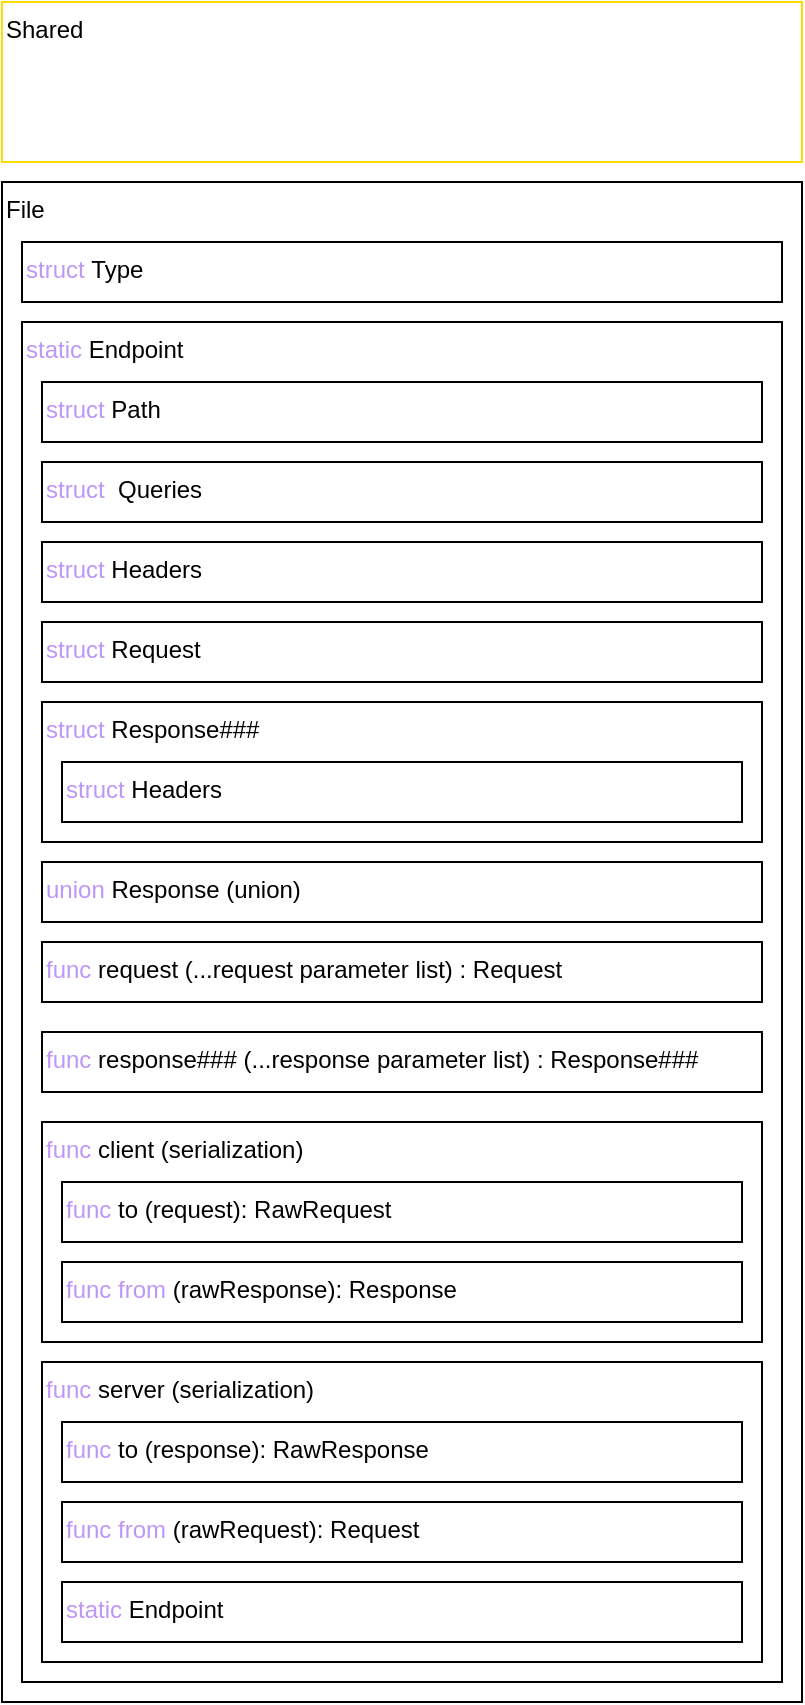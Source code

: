 <mxfile>
    <diagram name="Page-1" id="0JkmHoqKAVIImyu0CGQ1">
        <mxGraphModel dx="912" dy="475" grid="1" gridSize="10" guides="1" tooltips="1" connect="1" arrows="1" fold="1" page="1" pageScale="1" pageWidth="827" pageHeight="1169" background="none" math="0" shadow="0">
            <root>
                <mxCell id="0"/>
                <mxCell id="1" parent="0"/>
                <mxCell id="hgIAx-ZCjix9j8izKX2Y-2" value="Shared" style="rounded=0;align=left;labelPosition=center;verticalLabelPosition=middle;verticalAlign=top;labelBackgroundColor=none;labelBorderColor=none;textShadow=0;whiteSpace=wrap;html=1;fillColor=none;strokeColor=#FCDF00;gradientColor=none;" parent="1" vertex="1">
                    <mxGeometry x="40" y="40" width="400" height="80" as="geometry"/>
                </mxCell>
                <mxCell id="hgIAx-ZCjix9j8izKX2Y-4" value="File" style="rounded=0;whiteSpace=wrap;html=1;align=left;labelPosition=center;verticalLabelPosition=middle;verticalAlign=top;" parent="1" vertex="1">
                    <mxGeometry x="40" y="130" width="400" height="760" as="geometry"/>
                </mxCell>
                <mxCell id="hgIAx-ZCjix9j8izKX2Y-5" value="&lt;span style=&quot;color: rgb(189, 150, 248);&quot;&gt;struct&lt;/span&gt;&amp;nbsp;Type" style="rounded=0;whiteSpace=wrap;html=1;align=left;labelPosition=center;verticalLabelPosition=middle;verticalAlign=top;" parent="1" vertex="1">
                    <mxGeometry x="50" y="160" width="380" height="30" as="geometry"/>
                </mxCell>
                <mxCell id="hgIAx-ZCjix9j8izKX2Y-6" value="&lt;font style=&quot;color: rgb(255, 51, 51);&quot;&gt;&lt;span style=&quot;color: rgb(189, 150, 248);&quot;&gt;static&lt;/span&gt;&lt;/font&gt;&amp;nbsp;Endpoint&lt;div&gt;&lt;br&gt;&lt;/div&gt;&lt;div&gt;&lt;br&gt;&lt;/div&gt;" style="rounded=0;whiteSpace=wrap;html=1;align=left;labelPosition=center;verticalLabelPosition=middle;verticalAlign=top;" parent="1" vertex="1">
                    <mxGeometry x="50" y="200" width="380" height="680" as="geometry"/>
                </mxCell>
                <mxCell id="hgIAx-ZCjix9j8izKX2Y-7" value="&lt;font style=&quot;color: light-dark(rgb(189, 150, 248), rgb(237, 237, 237));&quot;&gt;struct&lt;/font&gt;&amp;nbsp;Path" style="rounded=0;whiteSpace=wrap;html=1;align=left;labelPosition=center;verticalLabelPosition=middle;verticalAlign=top;" parent="1" vertex="1">
                    <mxGeometry x="60" y="230" width="360" height="30" as="geometry"/>
                </mxCell>
                <mxCell id="hgIAx-ZCjix9j8izKX2Y-8" value="&lt;span style=&quot;color: rgb(189, 150, 248);&quot;&gt;struct &lt;/span&gt;Headers" style="rounded=0;whiteSpace=wrap;html=1;align=left;labelPosition=center;verticalLabelPosition=middle;verticalAlign=top;" parent="1" vertex="1">
                    <mxGeometry x="60" y="310" width="360" height="30" as="geometry"/>
                </mxCell>
                <mxCell id="hgIAx-ZCjix9j8izKX2Y-9" value="&lt;span style=&quot;color: rgb(189, 150, 248);&quot;&gt;struct&amp;nbsp; &lt;/span&gt;Queries" style="rounded=0;whiteSpace=wrap;html=1;align=left;labelPosition=center;verticalLabelPosition=middle;verticalAlign=top;" parent="1" vertex="1">
                    <mxGeometry x="60" y="270" width="360" height="30" as="geometry"/>
                </mxCell>
                <mxCell id="hgIAx-ZCjix9j8izKX2Y-10" value="&lt;span style=&quot;color: rgb(189, 150, 248);&quot;&gt;struct&amp;nbsp;&lt;/span&gt;Request" style="rounded=0;whiteSpace=wrap;html=1;align=left;labelPosition=center;verticalLabelPosition=middle;verticalAlign=top;" parent="1" vertex="1">
                    <mxGeometry x="60" y="350" width="360" height="30" as="geometry"/>
                </mxCell>
                <mxCell id="hgIAx-ZCjix9j8izKX2Y-11" value="&lt;span style=&quot;color: rgb(189, 150, 248);&quot;&gt;struct&amp;nbsp;&lt;/span&gt;Response###" style="rounded=0;whiteSpace=wrap;html=1;align=left;labelPosition=center;verticalLabelPosition=middle;verticalAlign=top;" parent="1" vertex="1">
                    <mxGeometry x="60" y="390" width="360" height="70" as="geometry"/>
                </mxCell>
                <mxCell id="hgIAx-ZCjix9j8izKX2Y-13" value="&lt;span style=&quot;color: rgb(189, 150, 248);&quot;&gt;struct &lt;/span&gt;Headers" style="rounded=0;whiteSpace=wrap;html=1;align=left;labelPosition=center;verticalLabelPosition=middle;verticalAlign=top;" parent="1" vertex="1">
                    <mxGeometry x="70" y="420" width="340" height="30" as="geometry"/>
                </mxCell>
                <mxCell id="hgIAx-ZCjix9j8izKX2Y-14" value="&lt;font style=&quot;color: rgb(189, 150, 248);&quot;&gt;union&lt;/font&gt;&amp;nbsp;Response (union)" style="rounded=0;whiteSpace=wrap;html=1;align=left;labelPosition=center;verticalLabelPosition=middle;verticalAlign=top;" parent="1" vertex="1">
                    <mxGeometry x="60" y="470" width="360" height="30" as="geometry"/>
                </mxCell>
                <mxCell id="hgIAx-ZCjix9j8izKX2Y-15" value="&lt;font style=&quot;color: rgb(189, 150, 248);&quot;&gt;func&lt;/font&gt; request (...request parameter list) : Request" style="rounded=0;whiteSpace=wrap;html=1;align=left;labelPosition=center;verticalLabelPosition=middle;verticalAlign=top;" parent="1" vertex="1">
                    <mxGeometry x="60" y="510" width="360" height="30" as="geometry"/>
                </mxCell>
                <mxCell id="hgIAx-ZCjix9j8izKX2Y-16" value="&lt;font style=&quot;color: rgb(189, 150, 248);&quot;&gt;func&lt;/font&gt; response### (...response parameter list) : Response###" style="rounded=0;whiteSpace=wrap;html=1;align=left;labelPosition=center;verticalLabelPosition=middle;verticalAlign=top;" parent="1" vertex="1">
                    <mxGeometry x="60" y="555" width="360" height="30" as="geometry"/>
                </mxCell>
                <mxCell id="hgIAx-ZCjix9j8izKX2Y-17" value="&lt;font style=&quot;color: rgb(189, 150, 248);&quot;&gt;func&lt;/font&gt;&amp;nbsp;client (serialization)" style="rounded=0;whiteSpace=wrap;html=1;align=left;labelPosition=center;verticalLabelPosition=middle;verticalAlign=top;" parent="1" vertex="1">
                    <mxGeometry x="60" y="600" width="360" height="110" as="geometry"/>
                </mxCell>
                <mxCell id="hgIAx-ZCjix9j8izKX2Y-18" value="&lt;span style=&quot;color: rgb(189, 150, 248);&quot;&gt;func&amp;nbsp;&lt;/span&gt;to (request):&amp;nbsp;RawRequest" style="rounded=0;whiteSpace=wrap;html=1;align=left;labelPosition=center;verticalLabelPosition=middle;verticalAlign=top;" parent="1" vertex="1">
                    <mxGeometry x="70" y="630" width="340" height="30" as="geometry"/>
                </mxCell>
                <mxCell id="hgIAx-ZCjix9j8izKX2Y-20" value="&lt;span style=&quot;color: rgb(189, 150, 248);&quot;&gt;func from&lt;/span&gt;&amp;nbsp;(rawResponse):&amp;nbsp;Response" style="rounded=0;whiteSpace=wrap;html=1;align=left;labelPosition=center;verticalLabelPosition=middle;verticalAlign=top;" parent="1" vertex="1">
                    <mxGeometry x="70" y="670" width="340" height="30" as="geometry"/>
                </mxCell>
                <mxCell id="hgIAx-ZCjix9j8izKX2Y-21" value="&lt;font style=&quot;color: rgb(189, 150, 248);&quot;&gt;func&lt;/font&gt;&amp;nbsp;server (serialization)" style="rounded=0;whiteSpace=wrap;html=1;align=left;labelPosition=center;verticalLabelPosition=middle;verticalAlign=top;" parent="1" vertex="1">
                    <mxGeometry x="60" y="720" width="360" height="150" as="geometry"/>
                </mxCell>
                <mxCell id="hgIAx-ZCjix9j8izKX2Y-22" value="&lt;span style=&quot;color: rgb(189, 150, 248);&quot;&gt;func&amp;nbsp;&lt;/span&gt;to (response):&amp;nbsp;RawResponse" style="rounded=0;whiteSpace=wrap;html=1;align=left;labelPosition=center;verticalLabelPosition=middle;verticalAlign=top;" parent="1" vertex="1">
                    <mxGeometry x="70" y="750" width="340" height="30" as="geometry"/>
                </mxCell>
                <mxCell id="hgIAx-ZCjix9j8izKX2Y-23" value="&lt;span style=&quot;color: rgb(189, 150, 248);&quot;&gt;func from&lt;/span&gt;&amp;nbsp;(rawRequest):&amp;nbsp;Request" style="rounded=0;whiteSpace=wrap;html=1;align=left;labelPosition=center;verticalLabelPosition=middle;verticalAlign=top;" parent="1" vertex="1">
                    <mxGeometry x="70" y="790" width="340" height="30" as="geometry"/>
                </mxCell>
                <mxCell id="hgIAx-ZCjix9j8izKX2Y-24" value="&lt;font style=&quot;color: rgb(255, 51, 51);&quot;&gt;&lt;span style=&quot;color: rgb(189, 150, 248);&quot;&gt;static&lt;/span&gt;&lt;/font&gt;&amp;nbsp;Endpoint&lt;div&gt;&lt;br&gt;&lt;/div&gt;&lt;div&gt;&lt;br&gt;&lt;/div&gt;" style="rounded=0;whiteSpace=wrap;html=1;align=left;labelPosition=center;verticalLabelPosition=middle;verticalAlign=top;" parent="1" vertex="1">
                    <mxGeometry x="70" y="830" width="340" height="30" as="geometry"/>
                </mxCell>
            </root>
        </mxGraphModel>
    </diagram>
</mxfile>